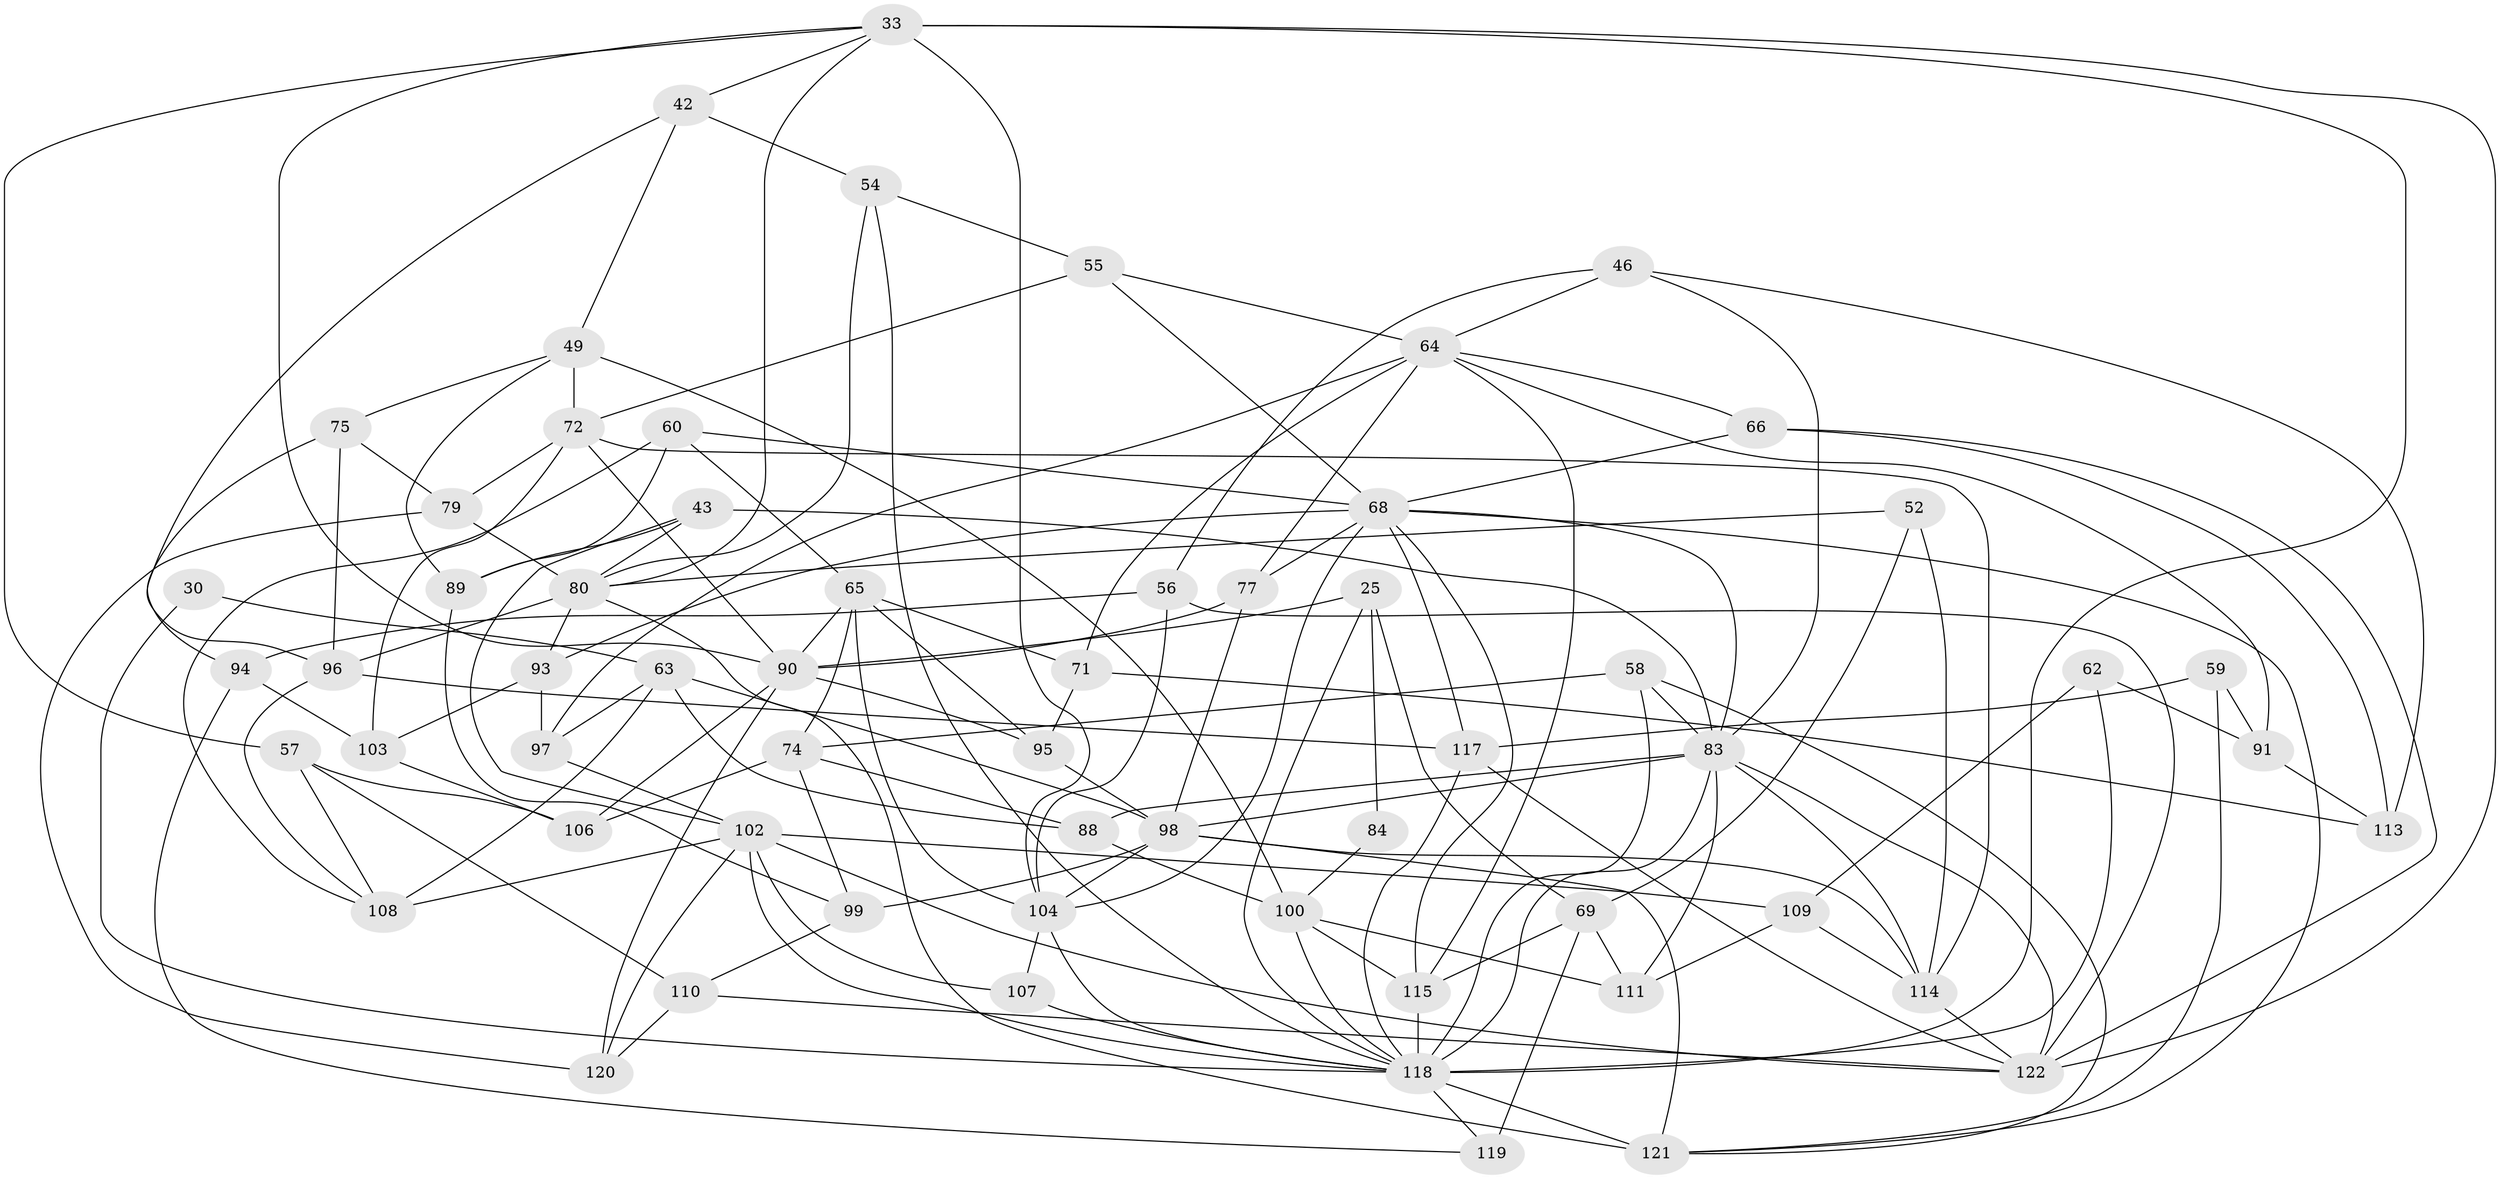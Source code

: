// original degree distribution, {4: 1.0}
// Generated by graph-tools (version 1.1) at 2025/57/03/09/25 04:57:09]
// undirected, 61 vertices, 153 edges
graph export_dot {
graph [start="1"]
  node [color=gray90,style=filled];
  25 [super="+13"];
  30;
  33 [super="+17+22"];
  42;
  43;
  46;
  49 [super="+24"];
  52;
  54;
  55 [super="+21"];
  56;
  57;
  58 [super="+10"];
  59;
  60;
  62;
  63 [super="+35"];
  64 [super="+16+47"];
  65 [super="+39"];
  66;
  68 [super="+40+32+51"];
  69 [super="+27"];
  71;
  72 [super="+1+4"];
  74 [super="+37"];
  75;
  77;
  79;
  80 [super="+20+23"];
  83 [super="+61+73"];
  84;
  88;
  89;
  90 [super="+18+41"];
  91;
  93;
  94;
  95;
  96 [super="+6"];
  97;
  98 [super="+48+70"];
  99;
  100 [super="+81+86"];
  102 [super="+5+92"];
  103;
  104 [super="+19+29+87+101"];
  106;
  107;
  108 [super="+28"];
  109;
  110;
  111;
  113;
  114 [super="+67"];
  115 [super="+112"];
  117 [super="+116"];
  118 [super="+105+85"];
  119;
  120;
  121 [super="+3+82"];
  122 [super="+78"];
  25 -- 84 [weight=2];
  25 -- 69;
  25 -- 90;
  25 -- 118 [weight=2];
  30 -- 63;
  30 -- 118 [weight=3];
  33 -- 42;
  33 -- 57;
  33 -- 122;
  33 -- 104 [weight=2];
  33 -- 90;
  33 -- 80;
  33 -- 118;
  42 -- 96;
  42 -- 54;
  42 -- 49;
  43 -- 80;
  43 -- 89;
  43 -- 102;
  43 -- 83;
  46 -- 113;
  46 -- 56;
  46 -- 64;
  46 -- 83;
  49 -- 75;
  49 -- 100;
  49 -- 72 [weight=2];
  49 -- 89;
  52 -- 69;
  52 -- 80;
  52 -- 114 [weight=2];
  54 -- 55;
  54 -- 80;
  54 -- 118;
  55 -- 72 [weight=2];
  55 -- 68 [weight=2];
  55 -- 64;
  56 -- 122;
  56 -- 94;
  56 -- 104;
  57 -- 110;
  57 -- 106;
  57 -- 108;
  58 -- 74 [weight=2];
  58 -- 83;
  58 -- 118 [weight=2];
  58 -- 121;
  59 -- 91;
  59 -- 121 [weight=2];
  59 -- 117;
  60 -- 89;
  60 -- 68;
  60 -- 108;
  60 -- 65;
  62 -- 109;
  62 -- 91;
  62 -- 118 [weight=2];
  63 -- 97;
  63 -- 108 [weight=2];
  63 -- 88;
  63 -- 98;
  64 -- 91;
  64 -- 97;
  64 -- 115;
  64 -- 71;
  64 -- 66;
  64 -- 77;
  65 -- 95;
  65 -- 74;
  65 -- 104;
  65 -- 90;
  65 -- 71;
  66 -- 122;
  66 -- 113;
  66 -- 68;
  68 -- 115 [weight=2];
  68 -- 104 [weight=3];
  68 -- 121;
  68 -- 77;
  68 -- 117;
  68 -- 93;
  68 -- 83 [weight=3];
  69 -- 111;
  69 -- 119 [weight=2];
  69 -- 115;
  71 -- 95;
  71 -- 113;
  72 -- 79;
  72 -- 103;
  72 -- 90;
  72 -- 114;
  74 -- 106;
  74 -- 88;
  74 -- 99;
  75 -- 94;
  75 -- 79;
  75 -- 96;
  77 -- 90;
  77 -- 98;
  79 -- 120;
  79 -- 80;
  80 -- 93;
  80 -- 96;
  80 -- 121;
  83 -- 122;
  83 -- 88;
  83 -- 98;
  83 -- 111;
  83 -- 114;
  83 -- 118;
  84 -- 100 [weight=2];
  88 -- 100;
  89 -- 99;
  90 -- 95;
  90 -- 120;
  90 -- 106;
  91 -- 113;
  93 -- 97;
  93 -- 103;
  94 -- 119;
  94 -- 103;
  95 -- 98;
  96 -- 108;
  96 -- 117 [weight=2];
  97 -- 102;
  98 -- 99;
  98 -- 104 [weight=2];
  98 -- 114 [weight=2];
  98 -- 121;
  99 -- 110;
  100 -- 115 [weight=2];
  100 -- 111;
  100 -- 118;
  102 -- 120;
  102 -- 109;
  102 -- 107;
  102 -- 108;
  102 -- 118;
  102 -- 122;
  103 -- 106;
  104 -- 107 [weight=2];
  104 -- 118;
  107 -- 118;
  109 -- 111;
  109 -- 114;
  110 -- 120;
  110 -- 122;
  114 -- 122;
  115 -- 118 [weight=2];
  117 -- 122;
  117 -- 118;
  118 -- 121 [weight=4];
  118 -- 119;
}
